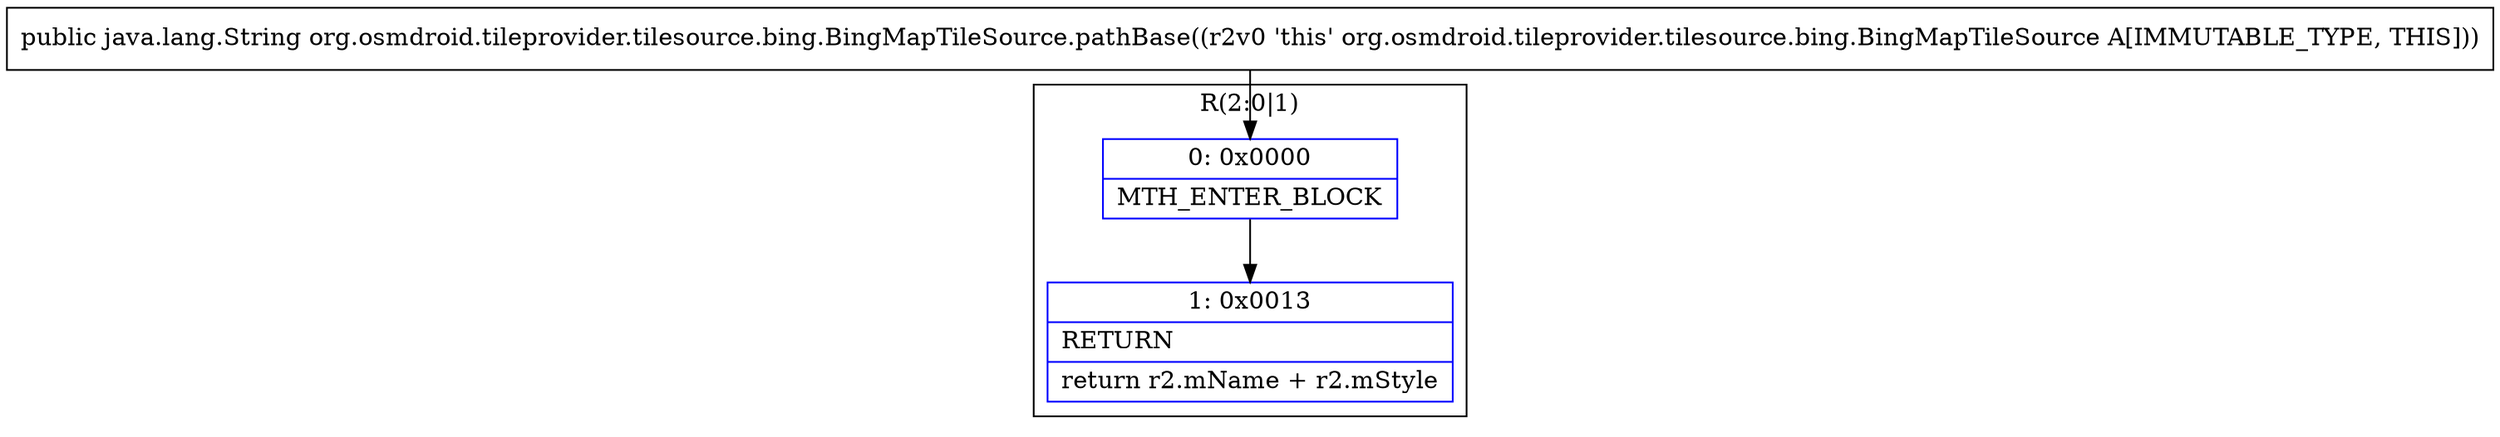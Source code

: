 digraph "CFG fororg.osmdroid.tileprovider.tilesource.bing.BingMapTileSource.pathBase()Ljava\/lang\/String;" {
subgraph cluster_Region_1095975325 {
label = "R(2:0|1)";
node [shape=record,color=blue];
Node_0 [shape=record,label="{0\:\ 0x0000|MTH_ENTER_BLOCK\l}"];
Node_1 [shape=record,label="{1\:\ 0x0013|RETURN\l|return r2.mName + r2.mStyle\l}"];
}
MethodNode[shape=record,label="{public java.lang.String org.osmdroid.tileprovider.tilesource.bing.BingMapTileSource.pathBase((r2v0 'this' org.osmdroid.tileprovider.tilesource.bing.BingMapTileSource A[IMMUTABLE_TYPE, THIS])) }"];
MethodNode -> Node_0;
Node_0 -> Node_1;
}

